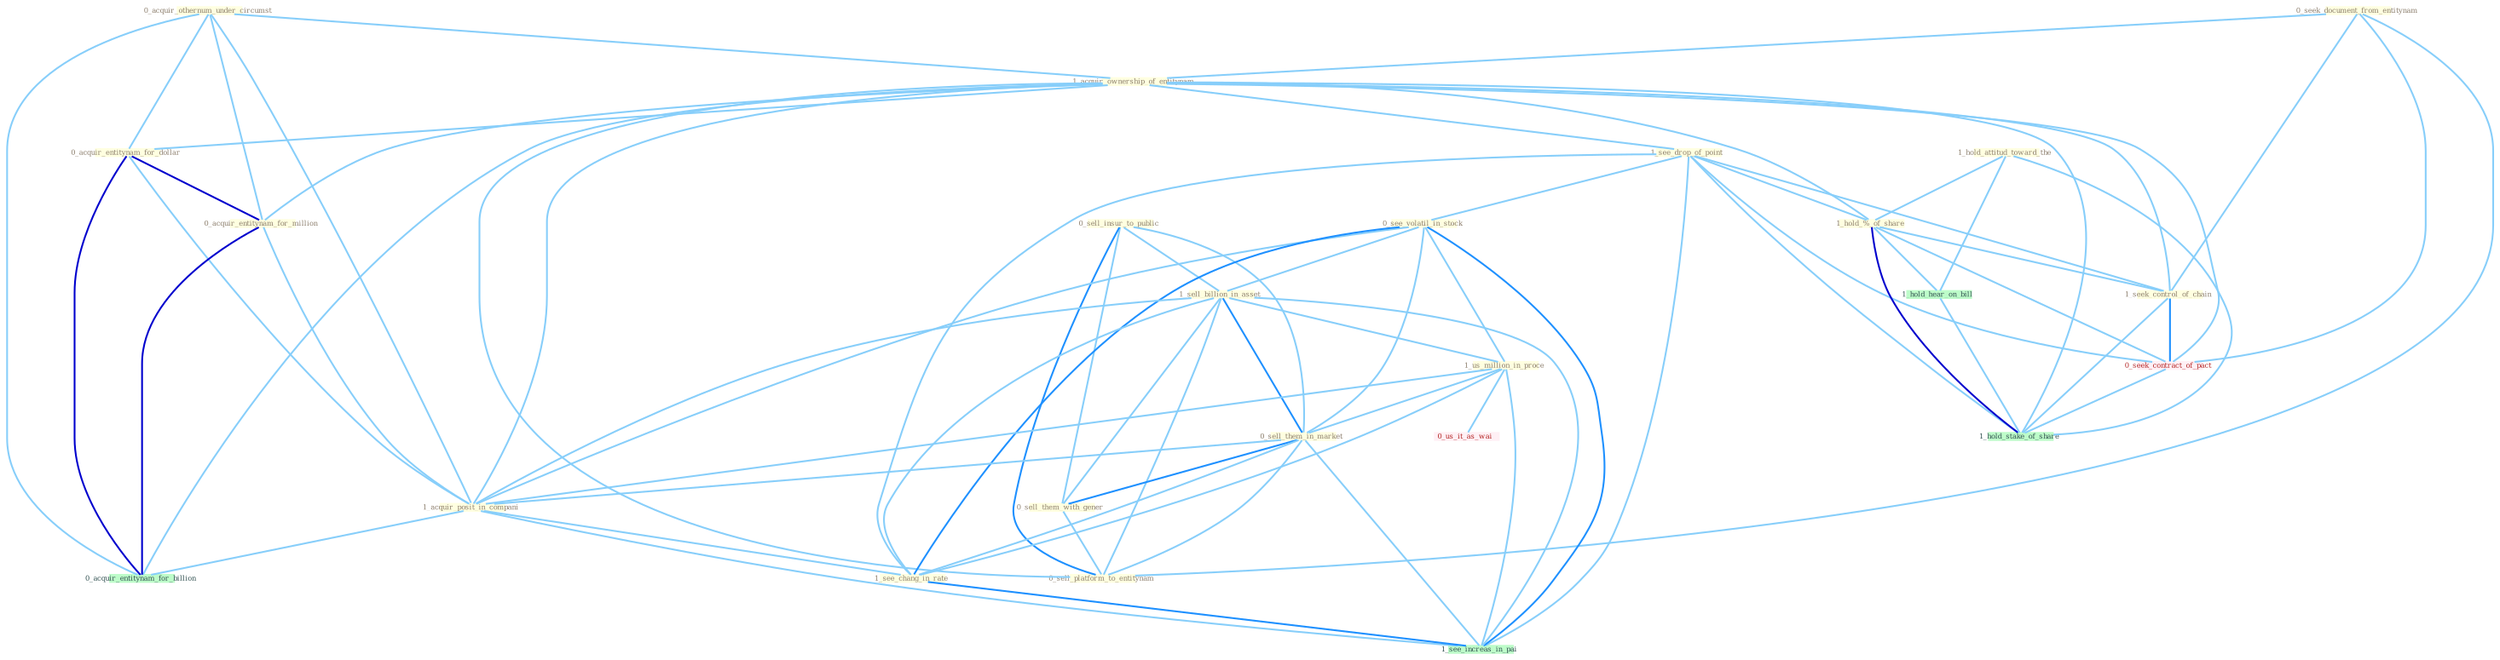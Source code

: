 Graph G{ 
    node
    [shape=polygon,style=filled,width=.5,height=.06,color="#BDFCC9",fixedsize=true,fontsize=4,
    fontcolor="#2f4f4f"];
    {node
    [color="#ffffe0", fontcolor="#8b7d6b"] "0_seek_document_from_entitynam " "0_acquir_othernum_under_circumst " "1_acquir_ownership_of_entitynam " "0_sell_insur_to_public " "1_see_drop_of_point " "0_see_volatil_in_stock " "0_acquir_entitynam_for_dollar " "1_hold_attitud_toward_the " "1_sell_billion_in_asset " "1_us_million_in_proce " "0_acquir_entitynam_for_million " "0_sell_them_in_market " "1_acquir_posit_in_compani " "1_hold_%_of_share " "1_seek_control_of_chain " "0_sell_them_with_gener " "1_see_chang_in_rate " "0_sell_platform_to_entitynam "}
{node [color="#fff0f5", fontcolor="#b22222"] "0_seek_contract_of_pact " "0_us_it_as_wai "}
edge [color="#B0E2FF"];

	"0_seek_document_from_entitynam " -- "1_acquir_ownership_of_entitynam " [w="1", color="#87cefa" ];
	"0_seek_document_from_entitynam " -- "1_seek_control_of_chain " [w="1", color="#87cefa" ];
	"0_seek_document_from_entitynam " -- "0_sell_platform_to_entitynam " [w="1", color="#87cefa" ];
	"0_seek_document_from_entitynam " -- "0_seek_contract_of_pact " [w="1", color="#87cefa" ];
	"0_acquir_othernum_under_circumst " -- "1_acquir_ownership_of_entitynam " [w="1", color="#87cefa" ];
	"0_acquir_othernum_under_circumst " -- "0_acquir_entitynam_for_dollar " [w="1", color="#87cefa" ];
	"0_acquir_othernum_under_circumst " -- "0_acquir_entitynam_for_million " [w="1", color="#87cefa" ];
	"0_acquir_othernum_under_circumst " -- "1_acquir_posit_in_compani " [w="1", color="#87cefa" ];
	"0_acquir_othernum_under_circumst " -- "0_acquir_entitynam_for_billion " [w="1", color="#87cefa" ];
	"1_acquir_ownership_of_entitynam " -- "1_see_drop_of_point " [w="1", color="#87cefa" ];
	"1_acquir_ownership_of_entitynam " -- "0_acquir_entitynam_for_dollar " [w="1", color="#87cefa" ];
	"1_acquir_ownership_of_entitynam " -- "0_acquir_entitynam_for_million " [w="1", color="#87cefa" ];
	"1_acquir_ownership_of_entitynam " -- "1_acquir_posit_in_compani " [w="1", color="#87cefa" ];
	"1_acquir_ownership_of_entitynam " -- "1_hold_%_of_share " [w="1", color="#87cefa" ];
	"1_acquir_ownership_of_entitynam " -- "1_seek_control_of_chain " [w="1", color="#87cefa" ];
	"1_acquir_ownership_of_entitynam " -- "0_sell_platform_to_entitynam " [w="1", color="#87cefa" ];
	"1_acquir_ownership_of_entitynam " -- "0_seek_contract_of_pact " [w="1", color="#87cefa" ];
	"1_acquir_ownership_of_entitynam " -- "0_acquir_entitynam_for_billion " [w="1", color="#87cefa" ];
	"1_acquir_ownership_of_entitynam " -- "1_hold_stake_of_share " [w="1", color="#87cefa" ];
	"0_sell_insur_to_public " -- "1_sell_billion_in_asset " [w="1", color="#87cefa" ];
	"0_sell_insur_to_public " -- "0_sell_them_in_market " [w="1", color="#87cefa" ];
	"0_sell_insur_to_public " -- "0_sell_them_with_gener " [w="1", color="#87cefa" ];
	"0_sell_insur_to_public " -- "0_sell_platform_to_entitynam " [w="2", color="#1e90ff" , len=0.8];
	"1_see_drop_of_point " -- "0_see_volatil_in_stock " [w="1", color="#87cefa" ];
	"1_see_drop_of_point " -- "1_hold_%_of_share " [w="1", color="#87cefa" ];
	"1_see_drop_of_point " -- "1_seek_control_of_chain " [w="1", color="#87cefa" ];
	"1_see_drop_of_point " -- "1_see_chang_in_rate " [w="1", color="#87cefa" ];
	"1_see_drop_of_point " -- "0_seek_contract_of_pact " [w="1", color="#87cefa" ];
	"1_see_drop_of_point " -- "1_see_increas_in_pai " [w="1", color="#87cefa" ];
	"1_see_drop_of_point " -- "1_hold_stake_of_share " [w="1", color="#87cefa" ];
	"0_see_volatil_in_stock " -- "1_sell_billion_in_asset " [w="1", color="#87cefa" ];
	"0_see_volatil_in_stock " -- "1_us_million_in_proce " [w="1", color="#87cefa" ];
	"0_see_volatil_in_stock " -- "0_sell_them_in_market " [w="1", color="#87cefa" ];
	"0_see_volatil_in_stock " -- "1_acquir_posit_in_compani " [w="1", color="#87cefa" ];
	"0_see_volatil_in_stock " -- "1_see_chang_in_rate " [w="2", color="#1e90ff" , len=0.8];
	"0_see_volatil_in_stock " -- "1_see_increas_in_pai " [w="2", color="#1e90ff" , len=0.8];
	"0_acquir_entitynam_for_dollar " -- "0_acquir_entitynam_for_million " [w="3", color="#0000cd" , len=0.6];
	"0_acquir_entitynam_for_dollar " -- "1_acquir_posit_in_compani " [w="1", color="#87cefa" ];
	"0_acquir_entitynam_for_dollar " -- "0_acquir_entitynam_for_billion " [w="3", color="#0000cd" , len=0.6];
	"1_hold_attitud_toward_the " -- "1_hold_%_of_share " [w="1", color="#87cefa" ];
	"1_hold_attitud_toward_the " -- "1_hold_hear_on_bill " [w="1", color="#87cefa" ];
	"1_hold_attitud_toward_the " -- "1_hold_stake_of_share " [w="1", color="#87cefa" ];
	"1_sell_billion_in_asset " -- "1_us_million_in_proce " [w="1", color="#87cefa" ];
	"1_sell_billion_in_asset " -- "0_sell_them_in_market " [w="2", color="#1e90ff" , len=0.8];
	"1_sell_billion_in_asset " -- "1_acquir_posit_in_compani " [w="1", color="#87cefa" ];
	"1_sell_billion_in_asset " -- "0_sell_them_with_gener " [w="1", color="#87cefa" ];
	"1_sell_billion_in_asset " -- "1_see_chang_in_rate " [w="1", color="#87cefa" ];
	"1_sell_billion_in_asset " -- "0_sell_platform_to_entitynam " [w="1", color="#87cefa" ];
	"1_sell_billion_in_asset " -- "1_see_increas_in_pai " [w="1", color="#87cefa" ];
	"1_us_million_in_proce " -- "0_sell_them_in_market " [w="1", color="#87cefa" ];
	"1_us_million_in_proce " -- "1_acquir_posit_in_compani " [w="1", color="#87cefa" ];
	"1_us_million_in_proce " -- "1_see_chang_in_rate " [w="1", color="#87cefa" ];
	"1_us_million_in_proce " -- "0_us_it_as_wai " [w="1", color="#87cefa" ];
	"1_us_million_in_proce " -- "1_see_increas_in_pai " [w="1", color="#87cefa" ];
	"0_acquir_entitynam_for_million " -- "1_acquir_posit_in_compani " [w="1", color="#87cefa" ];
	"0_acquir_entitynam_for_million " -- "0_acquir_entitynam_for_billion " [w="3", color="#0000cd" , len=0.6];
	"0_sell_them_in_market " -- "1_acquir_posit_in_compani " [w="1", color="#87cefa" ];
	"0_sell_them_in_market " -- "0_sell_them_with_gener " [w="2", color="#1e90ff" , len=0.8];
	"0_sell_them_in_market " -- "1_see_chang_in_rate " [w="1", color="#87cefa" ];
	"0_sell_them_in_market " -- "0_sell_platform_to_entitynam " [w="1", color="#87cefa" ];
	"0_sell_them_in_market " -- "1_see_increas_in_pai " [w="1", color="#87cefa" ];
	"1_acquir_posit_in_compani " -- "1_see_chang_in_rate " [w="1", color="#87cefa" ];
	"1_acquir_posit_in_compani " -- "0_acquir_entitynam_for_billion " [w="1", color="#87cefa" ];
	"1_acquir_posit_in_compani " -- "1_see_increas_in_pai " [w="1", color="#87cefa" ];
	"1_hold_%_of_share " -- "1_seek_control_of_chain " [w="1", color="#87cefa" ];
	"1_hold_%_of_share " -- "0_seek_contract_of_pact " [w="1", color="#87cefa" ];
	"1_hold_%_of_share " -- "1_hold_hear_on_bill " [w="1", color="#87cefa" ];
	"1_hold_%_of_share " -- "1_hold_stake_of_share " [w="3", color="#0000cd" , len=0.6];
	"1_seek_control_of_chain " -- "0_seek_contract_of_pact " [w="2", color="#1e90ff" , len=0.8];
	"1_seek_control_of_chain " -- "1_hold_stake_of_share " [w="1", color="#87cefa" ];
	"0_sell_them_with_gener " -- "0_sell_platform_to_entitynam " [w="1", color="#87cefa" ];
	"1_see_chang_in_rate " -- "1_see_increas_in_pai " [w="2", color="#1e90ff" , len=0.8];
	"0_seek_contract_of_pact " -- "1_hold_stake_of_share " [w="1", color="#87cefa" ];
	"1_hold_hear_on_bill " -- "1_hold_stake_of_share " [w="1", color="#87cefa" ];
}